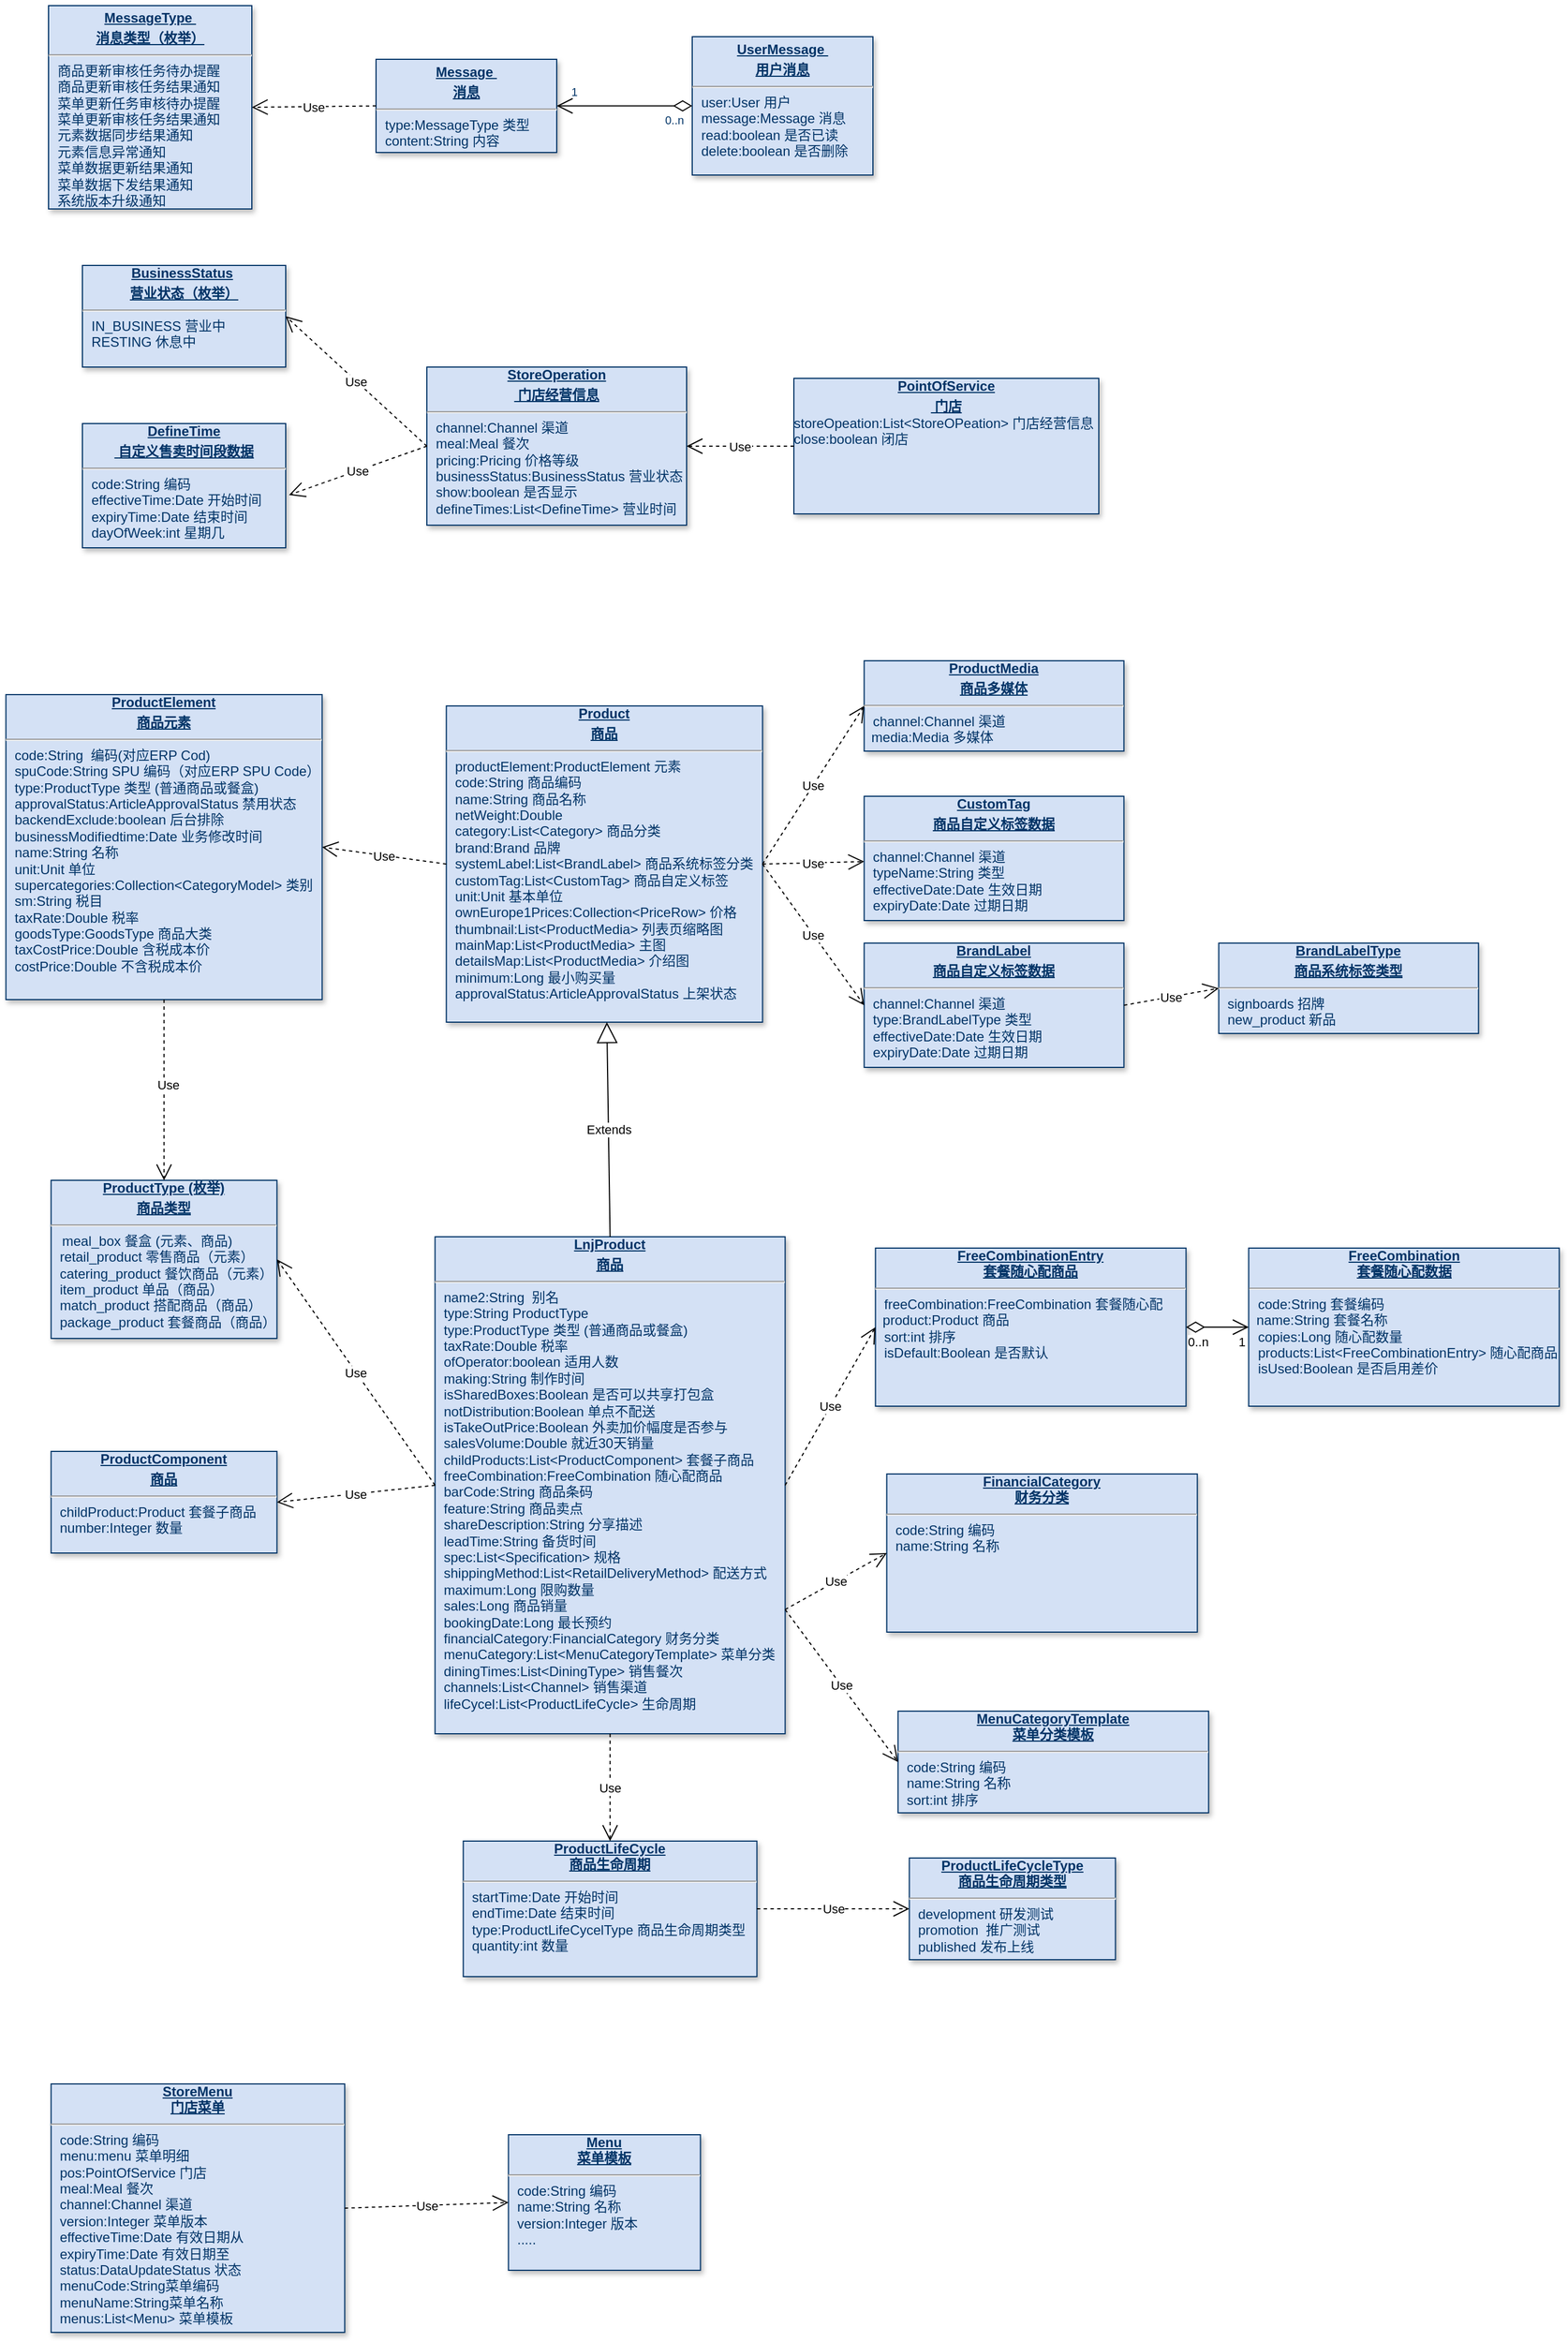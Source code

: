 <mxfile version="15.3.1" type="github">
  <diagram name="Page-1" id="efa7a0a1-bf9b-a30e-e6df-94a7791c09e9">
    <mxGraphModel dx="1038" dy="1748" grid="1" gridSize="10" guides="1" tooltips="1" connect="1" arrows="1" fold="1" page="1" pageScale="1" pageWidth="826" pageHeight="1169" background="none" math="0" shadow="0">
      <root>
        <mxCell id="0" />
        <mxCell id="1" parent="0" />
        <mxCell id="XFB0QgKCHl4Cu4KFdg3D-114" value="&lt;p style=&quot;margin: 0px ; margin-top: 4px ; text-align: center ; text-decoration: underline&quot;&gt;&lt;b&gt;Message&amp;nbsp;&lt;/b&gt;&lt;/p&gt;&lt;p style=&quot;margin: 0px ; margin-top: 4px ; text-align: center ; text-decoration: underline&quot;&gt;&lt;b&gt;消息&lt;/b&gt;&lt;/p&gt;&lt;hr&gt;&lt;p style=&quot;margin: 0px ; margin-left: 8px&quot;&gt;type:MessageType 类型&lt;br&gt;content:String 内容&lt;/p&gt;" style="verticalAlign=top;align=left;overflow=fill;fontSize=12;fontFamily=Helvetica;html=1;strokeColor=#003366;shadow=1;fillColor=#D4E1F5;fontColor=#003366" parent="1" vertex="1">
          <mxGeometry x="350" y="-382.5" width="160" height="82.5" as="geometry" />
        </mxCell>
        <mxCell id="XFB0QgKCHl4Cu4KFdg3D-115" value="&lt;p style=&quot;margin: 0px ; margin-top: 4px ; text-align: center ; text-decoration: underline&quot;&gt;&lt;b&gt;UserMessage&amp;nbsp;&lt;/b&gt;&lt;/p&gt;&lt;p style=&quot;margin: 0px ; margin-top: 4px ; text-align: center ; text-decoration: underline&quot;&gt;&lt;b&gt;用户消息&lt;/b&gt;&lt;/p&gt;&lt;hr&gt;&lt;p style=&quot;margin: 0px ; margin-left: 8px&quot;&gt;user:User 用户&lt;br&gt;message:Message 消息&lt;/p&gt;&lt;p style=&quot;margin: 0px ; margin-left: 8px&quot;&gt;read:boolean 是否已读&lt;/p&gt;&lt;p style=&quot;margin: 0px ; margin-left: 8px&quot;&gt;delete:boolean 是否删除&lt;/p&gt;" style="verticalAlign=top;align=left;overflow=fill;fontSize=12;fontFamily=Helvetica;html=1;strokeColor=#003366;shadow=1;fillColor=#D4E1F5;fontColor=#003366" parent="1" vertex="1">
          <mxGeometry x="630" y="-402.5" width="160" height="122.5" as="geometry" />
        </mxCell>
        <mxCell id="XFB0QgKCHl4Cu4KFdg3D-116" value="&lt;p style=&quot;margin: 0px ; margin-top: 4px ; text-align: center ; text-decoration: underline&quot;&gt;&lt;b&gt;MessageType&amp;nbsp;&lt;/b&gt;&lt;/p&gt;&lt;p style=&quot;margin: 0px ; margin-top: 4px ; text-align: center ; text-decoration: underline&quot;&gt;&lt;b&gt;消息类型（枚举）&lt;/b&gt;&lt;/p&gt;&lt;hr&gt;&lt;p style=&quot;margin: 0px ; margin-left: 8px&quot;&gt;商品更新审核任务待办提醒&lt;/p&gt;&lt;p style=&quot;margin: 0px ; margin-left: 8px&quot;&gt;商品更新审核任务结果通知&lt;/p&gt;&lt;p style=&quot;margin: 0px ; margin-left: 8px&quot;&gt;菜单更新任务审核待办提醒&lt;/p&gt;&lt;p style=&quot;margin: 0px ; margin-left: 8px&quot;&gt;菜单更新审核任务结果通知&lt;/p&gt;&lt;p style=&quot;margin: 0px ; margin-left: 8px&quot;&gt;元素数据同步结果通知&lt;/p&gt;&lt;p style=&quot;margin: 0px ; margin-left: 8px&quot;&gt;元素信息异常通知&lt;/p&gt;&lt;p style=&quot;margin: 0px ; margin-left: 8px&quot;&gt;菜单数据更新结果通知&lt;/p&gt;&lt;p style=&quot;margin: 0px ; margin-left: 8px&quot;&gt;菜单数据下发结果通知&lt;/p&gt;&lt;p style=&quot;margin: 0px ; margin-left: 8px&quot;&gt;系统版本升级通知&lt;br&gt;&lt;/p&gt;" style="verticalAlign=top;align=left;overflow=fill;fontSize=12;fontFamily=Helvetica;html=1;strokeColor=#003366;shadow=1;fillColor=#D4E1F5;fontColor=#003366" parent="1" vertex="1">
          <mxGeometry x="60" y="-430" width="180" height="180" as="geometry" />
        </mxCell>
        <mxCell id="XFB0QgKCHl4Cu4KFdg3D-117" value="" style="endArrow=open;endSize=12;startArrow=diamondThin;startSize=14;startFill=0;edgeStyle=orthogonalEdgeStyle;entryX=1;entryY=0.5;entryDx=0;entryDy=0;exitX=0;exitY=0.5;exitDx=0;exitDy=0;" parent="1" source="XFB0QgKCHl4Cu4KFdg3D-115" target="XFB0QgKCHl4Cu4KFdg3D-114" edge="1">
          <mxGeometry x="1010" y="-186.64" as="geometry">
            <mxPoint x="600" y="-375" as="sourcePoint" />
            <mxPoint x="510" y="-241.64" as="targetPoint" />
          </mxGeometry>
        </mxCell>
        <mxCell id="XFB0QgKCHl4Cu4KFdg3D-118" value="0..n" style="resizable=0;align=left;verticalAlign=top;labelBackgroundColor=#ffffff;fontSize=10;strokeColor=#003366;shadow=1;fillColor=#D4E1F5;fontColor=#003366" parent="XFB0QgKCHl4Cu4KFdg3D-117" connectable="0" vertex="1">
          <mxGeometry x="-1" relative="1" as="geometry">
            <mxPoint x="-26" as="offset" />
          </mxGeometry>
        </mxCell>
        <mxCell id="XFB0QgKCHl4Cu4KFdg3D-119" value="1" style="resizable=0;align=right;verticalAlign=top;labelBackgroundColor=#ffffff;fontSize=10;strokeColor=#003366;shadow=1;fillColor=#D4E1F5;fontColor=#003366" parent="XFB0QgKCHl4Cu4KFdg3D-117" connectable="0" vertex="1">
          <mxGeometry x="1" relative="1" as="geometry">
            <mxPoint x="20" y="-25.0" as="offset" />
          </mxGeometry>
        </mxCell>
        <mxCell id="XFB0QgKCHl4Cu4KFdg3D-120" value="Use" style="endArrow=open;endSize=12;dashed=1;entryX=1;entryY=0.5;entryDx=0;entryDy=0;exitX=0;exitY=0.5;exitDx=0;exitDy=0;" parent="1" source="XFB0QgKCHl4Cu4KFdg3D-114" target="XFB0QgKCHl4Cu4KFdg3D-116" edge="1">
          <mxGeometry x="190" y="-456.64" as="geometry">
            <mxPoint x="351.08" y="-355.0" as="sourcePoint" />
            <mxPoint x="230" y="-355.0" as="targetPoint" />
          </mxGeometry>
        </mxCell>
        <mxCell id="XFB0QgKCHl4Cu4KFdg3D-121" value="&lt;div style=&quot;text-align: center&quot;&gt;&lt;span&gt;&lt;b&gt;&lt;u&gt;StoreOperation&lt;/u&gt;&lt;/b&gt;&lt;/span&gt;&lt;/div&gt;&lt;p style=&quot;margin: 0px ; margin-top: 4px ; text-align: center ; text-decoration: underline&quot;&gt;&lt;b&gt;&amp;nbsp;门店经营信息&lt;/b&gt;&lt;/p&gt;&lt;hr&gt;&lt;p style=&quot;margin: 0px ; margin-left: 8px&quot;&gt;channel:Channel 渠道&lt;/p&gt;&lt;p style=&quot;margin: 0px ; margin-left: 8px&quot;&gt;meal:Meal 餐次&lt;br&gt;&lt;/p&gt;&lt;p style=&quot;margin: 0px ; margin-left: 8px&quot;&gt;pricing:Pricing 价格等级&lt;br&gt;&lt;/p&gt;&lt;p style=&quot;margin: 0px ; margin-left: 8px&quot;&gt;businessStatus:BusinessStatus 营业状态&lt;/p&gt;&lt;p style=&quot;margin: 0px ; margin-left: 8px&quot;&gt;show:boolean 是否显示&lt;br&gt;&lt;/p&gt;&lt;p style=&quot;margin: 0px ; margin-left: 8px&quot;&gt;defineTimes:List&amp;lt;DefineTime&amp;gt; 营业时间&lt;/p&gt;" style="verticalAlign=top;align=left;overflow=fill;fontSize=12;fontFamily=Helvetica;html=1;strokeColor=#003366;shadow=1;fillColor=#D4E1F5;fontColor=#003366" parent="1" vertex="1">
          <mxGeometry x="395" y="-110" width="230" height="140" as="geometry" />
        </mxCell>
        <mxCell id="XFB0QgKCHl4Cu4KFdg3D-122" value="&lt;div style=&quot;text-align: center&quot;&gt;&lt;b&gt;&lt;u&gt;DefineTime&lt;/u&gt;&lt;/b&gt;&lt;br&gt;&lt;/div&gt;&lt;p style=&quot;margin: 0px ; margin-top: 4px ; text-align: center ; text-decoration: underline&quot;&gt;&lt;b&gt;&amp;nbsp;&lt;/b&gt;&lt;b&gt;&lt;u&gt;自定义售卖时间段数据&lt;/u&gt;&lt;/b&gt;&lt;/p&gt;&lt;hr&gt;&lt;p style=&quot;margin: 0px ; margin-left: 8px&quot;&gt;code:String 编码&lt;/p&gt;&lt;p style=&quot;margin: 0px ; margin-left: 8px&quot;&gt;effectiveTime:Date 开始时间&lt;/p&gt;&lt;p style=&quot;margin: 0px ; margin-left: 8px&quot;&gt;expiryTime:Date 结束时间&lt;br&gt;&lt;/p&gt;&lt;p style=&quot;margin: 0px ; margin-left: 8px&quot;&gt;dayOfWeek:int 星期几&lt;br&gt;&lt;/p&gt;" style="verticalAlign=top;align=left;overflow=fill;fontSize=12;fontFamily=Helvetica;html=1;strokeColor=#003366;shadow=1;fillColor=#D4E1F5;fontColor=#003366" parent="1" vertex="1">
          <mxGeometry x="90" y="-60" width="180" height="110" as="geometry" />
        </mxCell>
        <mxCell id="XFB0QgKCHl4Cu4KFdg3D-123" value="Use" style="endArrow=open;endSize=12;dashed=1;entryX=1.016;entryY=0.575;entryDx=0;entryDy=0;exitX=0;exitY=0.5;exitDx=0;exitDy=0;entryPerimeter=0;" parent="1" source="XFB0QgKCHl4Cu4KFdg3D-121" target="XFB0QgKCHl4Cu4KFdg3D-122" edge="1">
          <mxGeometry x="-20" y="-231.01" as="geometry">
            <mxPoint x="140" y="-115.62" as="sourcePoint" />
            <mxPoint x="30" y="-114.37" as="targetPoint" />
          </mxGeometry>
        </mxCell>
        <mxCell id="XFB0QgKCHl4Cu4KFdg3D-124" value="&lt;div style=&quot;text-align: center&quot;&gt;&lt;b&gt;&lt;u&gt;PointOfService&lt;/u&gt;&lt;/b&gt;&lt;br&gt;&lt;/div&gt;&lt;p style=&quot;margin: 0px ; margin-top: 4px ; text-align: center ; text-decoration: underline&quot;&gt;&lt;b&gt;&amp;nbsp;门店&lt;/b&gt;&lt;/p&gt;storeOpeation:List&amp;lt;StoreOPeation&amp;gt; 门店经营信息&lt;br&gt;close:boolean 闭店" style="verticalAlign=top;align=left;overflow=fill;fontSize=12;fontFamily=Helvetica;html=1;strokeColor=#003366;shadow=1;fillColor=#D4E1F5;fontColor=#003366" parent="1" vertex="1">
          <mxGeometry x="720" y="-100" width="270" height="120" as="geometry" />
        </mxCell>
        <mxCell id="XFB0QgKCHl4Cu4KFdg3D-125" value="Use" style="endArrow=open;endSize=12;dashed=1;entryX=1;entryY=0.5;entryDx=0;entryDy=0;exitX=0;exitY=0.5;exitDx=0;exitDy=0;" parent="1" source="XFB0QgKCHl4Cu4KFdg3D-124" target="XFB0QgKCHl4Cu4KFdg3D-121" edge="1">
          <mxGeometry x="270" y="-237.63" as="geometry">
            <mxPoint x="430" y="-157" as="sourcePoint" />
            <mxPoint x="322.88" y="-153.37" as="targetPoint" />
          </mxGeometry>
        </mxCell>
        <mxCell id="q1du60AGBBl5-rxJifUQ-114" value="&lt;div style=&quot;text-align: center&quot;&gt;&lt;span&gt;&lt;b&gt;&lt;u&gt;BusinessStatus&lt;/u&gt;&lt;/b&gt;&lt;/span&gt;&lt;b&gt;&amp;nbsp;&lt;/b&gt;&lt;/div&gt;&lt;p style=&quot;margin: 0px ; margin-top: 4px ; text-align: center ; text-decoration: underline&quot;&gt;&lt;b&gt;营业状态（枚举）&lt;/b&gt;&lt;/p&gt;&lt;hr&gt;&lt;p style=&quot;margin: 0px ; margin-left: 8px&quot;&gt;IN_BUSINESS 营业中&lt;/p&gt;&lt;p style=&quot;margin: 0px ; margin-left: 8px&quot;&gt;RESTING 休息中&lt;br&gt;&lt;/p&gt;" style="verticalAlign=top;align=left;overflow=fill;fontSize=12;fontFamily=Helvetica;html=1;strokeColor=#003366;shadow=1;fillColor=#D4E1F5;fontColor=#003366" parent="1" vertex="1">
          <mxGeometry x="90" y="-200" width="180" height="90" as="geometry" />
        </mxCell>
        <mxCell id="q1du60AGBBl5-rxJifUQ-115" value="Use" style="endArrow=open;endSize=12;dashed=1;entryX=1;entryY=0.5;entryDx=0;entryDy=0;exitX=0;exitY=0.5;exitDx=0;exitDy=0;" parent="1" source="XFB0QgKCHl4Cu4KFdg3D-121" target="q1du60AGBBl5-rxJifUQ-114" edge="1">
          <mxGeometry x="-10" y="-221.01" as="geometry">
            <mxPoint x="175" y="-130" as="sourcePoint" />
            <mxPoint x="12.88" y="-26.75" as="targetPoint" />
          </mxGeometry>
        </mxCell>
        <mxCell id="q1du60AGBBl5-rxJifUQ-116" value="&lt;div style=&quot;text-align: center&quot;&gt;&lt;b&gt;&lt;u&gt;ProductElement&lt;/u&gt;&lt;/b&gt;&lt;/div&gt;&lt;p style=&quot;margin: 0px ; margin-top: 4px ; text-align: center ; text-decoration: underline&quot;&gt;&lt;b&gt;商品元素&lt;/b&gt;&lt;/p&gt;&lt;hr&gt;&lt;p style=&quot;margin: 0px ; margin-left: 8px&quot;&gt;code:String&amp;nbsp; 编码(对应ERP Cod)&lt;/p&gt;&lt;p style=&quot;margin: 0px ; margin-left: 8px&quot;&gt;spuCode:String SPU 编码（对应ERP SPU Code）&lt;br&gt;&lt;/p&gt;&lt;p style=&quot;margin: 0px ; margin-left: 8px&quot;&gt;type:ProductType 类型 (普通商品或餐盒)&lt;br&gt;&lt;/p&gt;&lt;p style=&quot;margin: 0px ; margin-left: 8px&quot;&gt;approvalStatus:ArticleApprovalStatus&amp;nbsp;禁用状态&lt;/p&gt;&lt;p style=&quot;margin: 0px ; margin-left: 8px&quot;&gt;backendExclude:boolean&amp;nbsp;后台排除&lt;br&gt;&lt;/p&gt;&lt;p style=&quot;margin: 0px ; margin-left: 8px&quot;&gt;businessModifiedtime:Date 业务修改时间&lt;/p&gt;&lt;p style=&quot;margin: 0px ; margin-left: 8px&quot;&gt;name:String 名称&lt;/p&gt;&lt;p style=&quot;margin: 0px ; margin-left: 8px&quot;&gt;unit:Unit 单位&lt;/p&gt;&lt;p style=&quot;margin: 0px ; margin-left: 8px&quot;&gt;supercategories:Collection&amp;lt;CategoryModel&amp;gt; 类别&lt;br&gt;&lt;/p&gt;&lt;p style=&quot;margin: 0px ; margin-left: 8px&quot;&gt;sm:String 税目&lt;br&gt;&lt;/p&gt;&lt;p style=&quot;margin: 0px ; margin-left: 8px&quot;&gt;taxRate:Double 税率&lt;br&gt;&lt;/p&gt;&lt;p style=&quot;margin: 0px ; margin-left: 8px&quot;&gt;goodsType:GoodsType 商品大类&lt;/p&gt;&lt;p style=&quot;margin: 0px ; margin-left: 8px&quot;&gt;taxCostPrice:Double 含税成本价&lt;br&gt;&lt;/p&gt;&lt;p style=&quot;margin: 0px ; margin-left: 8px&quot;&gt;costPrice:Double 不含税成本价&lt;/p&gt;" style="verticalAlign=top;align=left;overflow=fill;fontSize=12;fontFamily=Helvetica;html=1;strokeColor=#003366;shadow=1;fillColor=#D4E1F5;fontColor=#003366" parent="1" vertex="1">
          <mxGeometry x="22.25" y="180" width="280" height="270" as="geometry" />
        </mxCell>
        <mxCell id="cw-ld5iGGp2bReuEYfTN-114" value="&lt;div style=&quot;text-align: center&quot;&gt;&lt;b&gt;&lt;u&gt;LnjProduct&lt;/u&gt;&lt;/b&gt;&lt;/div&gt;&lt;p style=&quot;margin: 0px ; margin-top: 4px ; text-align: center ; text-decoration: underline&quot;&gt;&lt;b&gt;商品&lt;/b&gt;&lt;/p&gt;&lt;hr&gt;&lt;p style=&quot;margin: 0px ; margin-left: 8px&quot;&gt;name2:String&amp;nbsp; 别名&lt;/p&gt;&lt;p style=&quot;margin: 0px ; margin-left: 8px&quot;&gt;type:String ProductType&lt;br&gt;&lt;/p&gt;&lt;p style=&quot;margin: 0px ; margin-left: 8px&quot;&gt;type:ProductType 类型 (普通商品或餐盒)&lt;br&gt;&lt;/p&gt;&lt;p style=&quot;margin: 0px ; margin-left: 8px&quot;&gt;taxRate:Double 税率&lt;/p&gt;&lt;p style=&quot;margin: 0px ; margin-left: 8px&quot;&gt;ofOperator:boolean 适用人数&lt;br&gt;&lt;/p&gt;&lt;p style=&quot;margin: 0px ; margin-left: 8px&quot;&gt;making:String 制作时间&lt;/p&gt;&lt;p style=&quot;margin: 0px ; margin-left: 8px&quot;&gt;isSharedBoxes:Boolean 是否可以共享打包盒&lt;/p&gt;&lt;p style=&quot;margin: 0px ; margin-left: 8px&quot;&gt;notDistribution:Boolean 单点不配送&lt;/p&gt;&lt;p style=&quot;margin: 0px ; margin-left: 8px&quot;&gt;isTakeOutPrice:Boolean 外卖加价幅度是否参与&lt;br&gt;&lt;/p&gt;&lt;p style=&quot;margin: 0px ; margin-left: 8px&quot;&gt;salesVolume:Double&amp;nbsp;就近30天销量&lt;br&gt;&lt;/p&gt;&lt;p style=&quot;margin: 0px ; margin-left: 8px&quot;&gt;childProducts:List&amp;lt;ProductComponent&amp;gt; 套餐子商品&lt;br&gt;&lt;/p&gt;&lt;p style=&quot;margin: 0px ; margin-left: 8px&quot;&gt;freeCombination:FreeCombination 随心配商品&lt;/p&gt;&lt;p style=&quot;margin: 0px ; margin-left: 8px&quot;&gt;barCode:String&amp;nbsp;商品条码&lt;br&gt;&lt;/p&gt;&lt;p style=&quot;margin: 0px ; margin-left: 8px&quot;&gt;feature:String&amp;nbsp;商品卖点&lt;/p&gt;&lt;p style=&quot;margin: 0px ; margin-left: 8px&quot;&gt;shareDescription:String&amp;nbsp;分享描述&lt;br&gt;&lt;/p&gt;&lt;p style=&quot;margin: 0px ; margin-left: 8px&quot;&gt;leadTime:String&amp;nbsp;备货时间&lt;br&gt;&lt;/p&gt;&lt;p style=&quot;margin: 0px ; margin-left: 8px&quot;&gt;spec:List&amp;lt;Specification&amp;gt;&amp;nbsp;规格&lt;/p&gt;&lt;p style=&quot;margin: 0px ; margin-left: 8px&quot;&gt;shippingMethod:List&amp;lt;RetailDeliveryMethod&amp;gt;&amp;nbsp;配送方式&lt;/p&gt;&lt;p style=&quot;margin: 0px ; margin-left: 8px&quot;&gt;maximum:Long&amp;nbsp;限购数量&amp;nbsp;&lt;br&gt;&lt;/p&gt;&lt;p style=&quot;margin: 0px ; margin-left: 8px&quot;&gt;sales:Long&amp;nbsp;商品销量&lt;br&gt;&lt;/p&gt;&lt;p style=&quot;margin: 0px ; margin-left: 8px&quot;&gt;bookingDate:Long&amp;nbsp;最长预约&lt;br&gt;&lt;/p&gt;&lt;p style=&quot;margin: 0px ; margin-left: 8px&quot;&gt;financialCategory:FinancialCategory 财务分类&lt;br&gt;&lt;/p&gt;&lt;p style=&quot;margin: 0px ; margin-left: 8px&quot;&gt;menuCategory:List&amp;lt;MenuCategoryTemplate&amp;gt; 菜单分类&lt;/p&gt;&lt;p style=&quot;margin: 0px ; margin-left: 8px&quot;&gt;diningTimes:List&amp;lt;DiningType&amp;gt; 销售餐次&lt;br&gt;&lt;/p&gt;&lt;p style=&quot;margin: 0px ; margin-left: 8px&quot;&gt;channels:List&amp;lt;Channel&amp;gt; 销售渠道&lt;br&gt;&lt;/p&gt;&lt;p style=&quot;margin: 0px ; margin-left: 8px&quot;&gt;lifeCycel:List&amp;lt;ProductLifeCycle&amp;gt; 生命周期&lt;/p&gt;" style="verticalAlign=top;align=left;overflow=fill;fontSize=12;fontFamily=Helvetica;html=1;strokeColor=#003366;shadow=1;fillColor=#D4E1F5;fontColor=#003366" parent="1" vertex="1">
          <mxGeometry x="402.25" y="660" width="310" height="440" as="geometry" />
        </mxCell>
        <mxCell id="cw-ld5iGGp2bReuEYfTN-115" value="&lt;div style=&quot;text-align: center&quot;&gt;&lt;b&gt;&lt;u&gt;Product&lt;/u&gt;&lt;/b&gt;&lt;/div&gt;&lt;p style=&quot;margin: 0px ; margin-top: 4px ; text-align: center ; text-decoration: underline&quot;&gt;&lt;b&gt;商品&lt;/b&gt;&lt;/p&gt;&lt;hr&gt;&lt;p style=&quot;margin: 0px ; margin-left: 8px&quot;&gt;productElement:ProductElement 元素&lt;/p&gt;&lt;p style=&quot;margin: 0px ; margin-left: 8px&quot;&gt;code:String&amp;nbsp;商品编码&lt;br&gt;&lt;/p&gt;&lt;p style=&quot;margin: 0px ; margin-left: 8px&quot;&gt;name:String 商品名称&lt;br&gt;&lt;/p&gt;&lt;p style=&quot;margin: 0px ; margin-left: 8px&quot;&gt;netWeight:Double&lt;br&gt;&lt;/p&gt;&lt;p style=&quot;margin: 0px ; margin-left: 8px&quot;&gt;category:List&amp;lt;Category&amp;gt;&amp;nbsp;商品分类&lt;br&gt;&lt;/p&gt;&lt;p style=&quot;margin: 0px ; margin-left: 8px&quot;&gt;brand:Brand&amp;nbsp;品牌&lt;br&gt;&lt;/p&gt;&lt;p style=&quot;margin: 0px ; margin-left: 8px&quot;&gt;systemLabel:List&amp;lt;BrandLabel&amp;gt;&amp;nbsp;商品系统标签分类&lt;br&gt;&lt;/p&gt;&lt;p style=&quot;margin: 0px ; margin-left: 8px&quot;&gt;customTag:List&amp;lt;CustomTag&amp;gt; 商品自定义标签&lt;br&gt;&lt;/p&gt;&lt;p style=&quot;margin: 0px ; margin-left: 8px&quot;&gt;unit:Unit&amp;nbsp;基本单位&lt;br&gt;&lt;/p&gt;&lt;p style=&quot;margin: 0px ; margin-left: 8px&quot;&gt;ownEurope1Prices:Collection&amp;lt;PriceRow&amp;gt; 价格&lt;br&gt;&lt;/p&gt;&lt;p style=&quot;margin: 0px ; margin-left: 8px&quot;&gt;thumbnail:List&amp;lt;ProductMedia&amp;gt;&amp;nbsp;列表页缩略图&lt;br&gt;&lt;/p&gt;&lt;p style=&quot;margin: 0px ; margin-left: 8px&quot;&gt;mainMap:List&amp;lt;ProductMedia&amp;gt;&amp;nbsp;主图&lt;br&gt;&lt;/p&gt;&lt;p style=&quot;margin: 0px ; margin-left: 8px&quot;&gt;detailsMap:List&amp;lt;ProductMedia&amp;gt;&amp;nbsp;介绍图&lt;br&gt;&lt;/p&gt;&lt;p style=&quot;margin: 0px ; margin-left: 8px&quot;&gt;minimum:Long&amp;nbsp;最小购买量&lt;br&gt;&lt;/p&gt;&lt;p style=&quot;margin: 0px ; margin-left: 8px&quot;&gt;approvalStatus:ArticleApprovalStatus&amp;nbsp;上架状态&lt;br&gt;&lt;/p&gt;" style="verticalAlign=top;align=left;overflow=fill;fontSize=12;fontFamily=Helvetica;html=1;strokeColor=#003366;shadow=1;fillColor=#D4E1F5;fontColor=#003366" parent="1" vertex="1">
          <mxGeometry x="412.25" y="190" width="280" height="280" as="geometry" />
        </mxCell>
        <mxCell id="cw-ld5iGGp2bReuEYfTN-119" value="Use" style="endArrow=open;endSize=12;dashed=1;entryX=1;entryY=0.5;entryDx=0;entryDy=0;exitX=0;exitY=0.5;exitDx=0;exitDy=0;" parent="1" source="cw-ld5iGGp2bReuEYfTN-115" target="q1du60AGBBl5-rxJifUQ-116" edge="1">
          <mxGeometry x="-37.75" y="-151.01" as="geometry">
            <mxPoint x="377.25" y="40" as="sourcePoint" />
            <mxPoint x="215.13" y="113.25" as="targetPoint" />
          </mxGeometry>
        </mxCell>
        <mxCell id="cw-ld5iGGp2bReuEYfTN-120" value="&lt;div style=&quot;text-align: center&quot;&gt;&lt;b&gt;&lt;u&gt;ProductComponent&lt;/u&gt;&lt;/b&gt;&lt;/div&gt;&lt;p style=&quot;margin: 0px ; margin-top: 4px ; text-align: center ; text-decoration: underline&quot;&gt;&lt;b&gt;商品&lt;/b&gt;&lt;/p&gt;&lt;hr&gt;&lt;p style=&quot;margin: 0px ; margin-left: 8px&quot;&gt;childProduct:Product 套餐子商品&lt;/p&gt;&lt;p style=&quot;margin: 0px ; margin-left: 8px&quot;&gt;number:Integer 数量&lt;br&gt;&lt;/p&gt;&lt;p style=&quot;margin: 0px ; margin-left: 8px&quot;&gt;&lt;br&gt;&lt;/p&gt;" style="verticalAlign=top;align=left;overflow=fill;fontSize=12;fontFamily=Helvetica;html=1;strokeColor=#003366;shadow=1;fillColor=#D4E1F5;fontColor=#003366" parent="1" vertex="1">
          <mxGeometry x="62.25" y="850" width="200" height="90" as="geometry" />
        </mxCell>
        <mxCell id="cw-ld5iGGp2bReuEYfTN-121" value="Use" style="endArrow=open;endSize=12;dashed=1;entryX=1;entryY=0.5;entryDx=0;entryDy=0;exitX=0;exitY=0.5;exitDx=0;exitDy=0;" parent="1" source="cw-ld5iGGp2bReuEYfTN-114" target="cw-ld5iGGp2bReuEYfTN-120" edge="1">
          <mxGeometry x="-27.75" y="-141.01" as="geometry">
            <mxPoint x="422.25" y="250" as="sourcePoint" />
            <mxPoint x="312.25" y="325" as="targetPoint" />
          </mxGeometry>
        </mxCell>
        <mxCell id="cw-ld5iGGp2bReuEYfTN-122" value="&lt;div style=&quot;text-align: center&quot;&gt;&lt;b&gt;&lt;u&gt;ProductType (枚举)&lt;/u&gt;&lt;/b&gt;&lt;/div&gt;&lt;p style=&quot;margin: 0px ; margin-top: 4px ; text-align: center ; text-decoration: underline&quot;&gt;&lt;b&gt;商品类型&lt;/b&gt;&lt;/p&gt;&lt;hr&gt;&amp;nbsp; &amp;nbsp;meal_box 餐盒 (元素、商品)&lt;p style=&quot;margin: 0px ; margin-left: 8px&quot;&gt;&lt;span&gt;retail_product 零售商品（元素）&lt;/span&gt;&lt;/p&gt;&lt;p style=&quot;margin: 0px ; margin-left: 8px&quot;&gt;catering_product 餐饮商品（元素）&lt;br&gt;&lt;/p&gt;&lt;p style=&quot;margin: 0px ; margin-left: 8px&quot;&gt;item_product 单品（商品）&lt;br&gt;&lt;/p&gt;&lt;p style=&quot;margin: 0px ; margin-left: 8px&quot;&gt;match_product 搭配商品（商品）&lt;/p&gt;&lt;p style=&quot;margin: 0px 0px 0px 8px&quot;&gt;package_product&amp;nbsp;套餐商品（商品）&lt;br&gt;&lt;/p&gt;&lt;div&gt;&lt;br&gt;&lt;/div&gt;&lt;p style=&quot;margin: 0px ; margin-left: 8px&quot;&gt;&lt;br&gt;&lt;/p&gt;&lt;p style=&quot;margin: 0px ; margin-left: 8px&quot;&gt;&lt;br&gt;&lt;/p&gt;" style="verticalAlign=top;align=left;overflow=fill;fontSize=12;fontFamily=Helvetica;html=1;strokeColor=#003366;shadow=1;fillColor=#D4E1F5;fontColor=#003366" parent="1" vertex="1">
          <mxGeometry x="62.25" y="610" width="200" height="140" as="geometry" />
        </mxCell>
        <mxCell id="cw-ld5iGGp2bReuEYfTN-125" value="Use" style="endArrow=open;endSize=12;dashed=1;entryX=1;entryY=0.5;entryDx=0;entryDy=0;exitX=0;exitY=0.5;exitDx=0;exitDy=0;" parent="1" source="cw-ld5iGGp2bReuEYfTN-114" target="cw-ld5iGGp2bReuEYfTN-122" edge="1">
          <mxGeometry x="-17.75" y="-131.01" as="geometry">
            <mxPoint x="412.25" y="575" as="sourcePoint" />
            <mxPoint x="262.25" y="695" as="targetPoint" />
          </mxGeometry>
        </mxCell>
        <mxCell id="cw-ld5iGGp2bReuEYfTN-126" value="Use" style="endArrow=open;endSize=12;dashed=1;exitX=0.5;exitY=1;exitDx=0;exitDy=0;" parent="1" source="q1du60AGBBl5-rxJifUQ-116" target="cw-ld5iGGp2bReuEYfTN-122" edge="1">
          <mxGeometry x="-27.75" y="70" as="geometry">
            <mxPoint x="412.25" y="620" as="sourcePoint" />
            <mxPoint x="272.25" y="555" as="targetPoint" />
            <Array as="points" />
            <mxPoint x="4" y="-5" as="offset" />
          </mxGeometry>
        </mxCell>
        <mxCell id="vFWigh2C81vv3OyKCJ6o-1" value="&lt;div style=&quot;text-align: center&quot;&gt;&lt;b&gt;&lt;u&gt;ProductMedia&lt;/u&gt;&lt;/b&gt;&lt;br&gt;&lt;/div&gt;&lt;p style=&quot;margin: 0px ; margin-top: 4px ; text-align: center ; text-decoration: underline&quot;&gt;&lt;b&gt;&lt;u&gt;商品多媒体&lt;/u&gt;&lt;/b&gt;&lt;/p&gt;&lt;hr&gt;&lt;p style=&quot;margin: 0px ; margin-left: 8px&quot;&gt;channel:Channel 渠道&lt;/p&gt;&amp;nbsp; media:Media 多媒体&lt;p style=&quot;margin: 0px ; margin-left: 8px&quot;&gt;&lt;br&gt;&lt;/p&gt;" style="verticalAlign=top;align=left;overflow=fill;fontSize=12;fontFamily=Helvetica;html=1;strokeColor=#003366;shadow=1;fillColor=#D4E1F5;fontColor=#003366" vertex="1" parent="1">
          <mxGeometry x="782.25" y="150" width="230" height="80" as="geometry" />
        </mxCell>
        <mxCell id="vFWigh2C81vv3OyKCJ6o-2" value="&lt;div style=&quot;text-align: center&quot;&gt;&lt;b&gt;&lt;u&gt;CustomTag&lt;/u&gt;&lt;/b&gt;&lt;br&gt;&lt;/div&gt;&lt;p style=&quot;margin: 4px 0px 0px ; text-align: center&quot;&gt;&lt;b&gt;&lt;u&gt;商品自定义标签数据&lt;/u&gt;&lt;/b&gt;&lt;br&gt;&lt;/p&gt;&lt;hr&gt;&lt;p style=&quot;margin: 0px ; margin-left: 8px&quot;&gt;channel:Channel 渠道&lt;/p&gt;&lt;p style=&quot;margin: 0px ; margin-left: 8px&quot;&gt;typeName:String 类型&lt;br&gt;&lt;/p&gt;&lt;p style=&quot;margin: 0px ; margin-left: 8px&quot;&gt;effectiveDate:Date 生效日期&lt;br&gt;&lt;/p&gt;&lt;p style=&quot;margin: 0px ; margin-left: 8px&quot;&gt;expiryDate:Date 过期日期&lt;/p&gt;&lt;p style=&quot;margin: 0px ; margin-left: 8px&quot;&gt;&lt;br&gt;&lt;/p&gt;" style="verticalAlign=top;align=left;overflow=fill;fontSize=12;fontFamily=Helvetica;html=1;strokeColor=#003366;shadow=1;fillColor=#D4E1F5;fontColor=#003366" vertex="1" parent="1">
          <mxGeometry x="782.25" y="270" width="230" height="110" as="geometry" />
        </mxCell>
        <mxCell id="vFWigh2C81vv3OyKCJ6o-3" value="&lt;div style=&quot;text-align: center&quot;&gt;&lt;b&gt;&lt;u&gt;BrandLabel&lt;/u&gt;&lt;/b&gt;&lt;br&gt;&lt;/div&gt;&lt;p style=&quot;margin: 4px 0px 0px ; text-align: center&quot;&gt;&lt;b&gt;&lt;u&gt;商品自定义标签数据&lt;/u&gt;&lt;/b&gt;&lt;br&gt;&lt;/p&gt;&lt;hr&gt;&lt;p style=&quot;margin: 0px ; margin-left: 8px&quot;&gt;channel:Channel 渠道&lt;/p&gt;&lt;p style=&quot;margin: 0px ; margin-left: 8px&quot;&gt;type:BrandLabelType 类型&lt;br&gt;&lt;/p&gt;&lt;p style=&quot;margin: 0px ; margin-left: 8px&quot;&gt;effectiveDate:Date 生效日期&lt;br&gt;&lt;/p&gt;&lt;p style=&quot;margin: 0px ; margin-left: 8px&quot;&gt;expiryDate:Date 过期日期&lt;/p&gt;&lt;p style=&quot;margin: 0px ; margin-left: 8px&quot;&gt;&lt;br&gt;&lt;/p&gt;" style="verticalAlign=top;align=left;overflow=fill;fontSize=12;fontFamily=Helvetica;html=1;strokeColor=#003366;shadow=1;fillColor=#D4E1F5;fontColor=#003366" vertex="1" parent="1">
          <mxGeometry x="782.25" y="400" width="230" height="110" as="geometry" />
        </mxCell>
        <mxCell id="vFWigh2C81vv3OyKCJ6o-4" value="&lt;div style=&quot;text-align: center&quot;&gt;&lt;b&gt;&lt;u&gt;BrandLabelType&lt;/u&gt;&lt;/b&gt;&lt;br&gt;&lt;/div&gt;&lt;p style=&quot;margin: 4px 0px 0px ; text-align: center&quot;&gt;&lt;b&gt;&lt;u&gt;商品系统标签类型&lt;/u&gt;&lt;/b&gt;&lt;br&gt;&lt;/p&gt;&lt;hr&gt;&lt;p style=&quot;margin: 0px ; margin-left: 8px&quot;&gt;signboards 招牌&lt;/p&gt;&lt;p style=&quot;margin: 0px ; margin-left: 8px&quot;&gt;new_product 新品&lt;br&gt;&lt;/p&gt;&lt;p style=&quot;margin: 0px ; margin-left: 8px&quot;&gt;&lt;br&gt;&lt;/p&gt;&lt;p style=&quot;margin: 0px ; margin-left: 8px&quot;&gt;&lt;br&gt;&lt;/p&gt;" style="verticalAlign=top;align=left;overflow=fill;fontSize=12;fontFamily=Helvetica;html=1;strokeColor=#003366;shadow=1;fillColor=#D4E1F5;fontColor=#003366" vertex="1" parent="1">
          <mxGeometry x="1096.25" y="400" width="230" height="80" as="geometry" />
        </mxCell>
        <mxCell id="vFWigh2C81vv3OyKCJ6o-5" value="Use" style="endArrow=open;endSize=12;dashed=1;entryX=0;entryY=0.5;entryDx=0;entryDy=0;exitX=1;exitY=0.5;exitDx=0;exitDy=0;" edge="1" parent="1" source="vFWigh2C81vv3OyKCJ6o-3" target="vFWigh2C81vv3OyKCJ6o-4">
          <mxGeometry x="727.25" y="62.37" as="geometry">
            <mxPoint x="1177.25" y="260" as="sourcePoint" />
            <mxPoint x="1082.25" y="260" as="targetPoint" />
          </mxGeometry>
        </mxCell>
        <mxCell id="vFWigh2C81vv3OyKCJ6o-6" value="Use" style="endArrow=open;endSize=12;dashed=1;entryX=0;entryY=0.5;entryDx=0;entryDy=0;exitX=1;exitY=0.5;exitDx=0;exitDy=0;" edge="1" parent="1" source="cw-ld5iGGp2bReuEYfTN-115" target="vFWigh2C81vv3OyKCJ6o-3">
          <mxGeometry x="737.25" y="72.37" as="geometry">
            <mxPoint x="1012.25" y="465" as="sourcePoint" />
            <mxPoint x="1106.25" y="450" as="targetPoint" />
          </mxGeometry>
        </mxCell>
        <mxCell id="vFWigh2C81vv3OyKCJ6o-7" value="Use" style="endArrow=open;endSize=12;dashed=1;exitX=1;exitY=0.5;exitDx=0;exitDy=0;" edge="1" parent="1" source="cw-ld5iGGp2bReuEYfTN-115" target="vFWigh2C81vv3OyKCJ6o-2">
          <mxGeometry x="747.25" y="82.37" as="geometry">
            <mxPoint x="702.25" y="340" as="sourcePoint" />
            <mxPoint x="782.25" y="465" as="targetPoint" />
          </mxGeometry>
        </mxCell>
        <mxCell id="vFWigh2C81vv3OyKCJ6o-8" value="Use" style="endArrow=open;endSize=12;dashed=1;exitX=1;exitY=0.5;exitDx=0;exitDy=0;entryX=0;entryY=0.5;entryDx=0;entryDy=0;" edge="1" parent="1" source="cw-ld5iGGp2bReuEYfTN-115" target="vFWigh2C81vv3OyKCJ6o-1">
          <mxGeometry x="757.25" y="92.37" as="geometry">
            <mxPoint x="702.25" y="340" as="sourcePoint" />
            <mxPoint x="782.25" y="337.949" as="targetPoint" />
          </mxGeometry>
        </mxCell>
        <mxCell id="vFWigh2C81vv3OyKCJ6o-9" value="&lt;div style=&quot;text-align: center&quot;&gt;&lt;b&gt;&lt;u&gt;FreeCombination&lt;/u&gt;&lt;/b&gt;&lt;br&gt;&lt;/div&gt;&lt;div style=&quot;text-align: center&quot;&gt;&lt;u&gt;&lt;b&gt;套餐随心配数据&lt;/b&gt;&lt;/u&gt;&lt;/div&gt;&lt;hr&gt;&lt;p style=&quot;margin: 0px ; margin-left: 8px&quot;&gt;code:String&amp;nbsp;套餐编码&lt;/p&gt;&amp;nbsp; name:String 套餐名称&lt;p style=&quot;margin: 0px ; margin-left: 8px&quot;&gt;copies:Long&amp;nbsp;随心配数量&lt;br&gt;&lt;/p&gt;&lt;p style=&quot;margin: 0px ; margin-left: 8px&quot;&gt;products:List&amp;lt;FreeCombinationEntry&amp;gt;&amp;nbsp;随心配商品&lt;br&gt;&lt;/p&gt;&lt;p style=&quot;margin: 0px ; margin-left: 8px&quot;&gt;isUsed:Boolean&amp;nbsp;是否启用差价&lt;br&gt;&lt;/p&gt;" style="verticalAlign=top;align=left;overflow=fill;fontSize=12;fontFamily=Helvetica;html=1;strokeColor=#003366;shadow=1;fillColor=#D4E1F5;fontColor=#003366" vertex="1" parent="1">
          <mxGeometry x="1122.75" y="670" width="275" height="140" as="geometry" />
        </mxCell>
        <mxCell id="vFWigh2C81vv3OyKCJ6o-10" value="&lt;div style=&quot;text-align: center&quot;&gt;&lt;b&gt;&lt;u&gt;FreeCombinationEntry&lt;/u&gt;&lt;/b&gt;&lt;br&gt;&lt;/div&gt;&lt;div style=&quot;text-align: center&quot;&gt;&lt;b&gt;&lt;u&gt;套餐随心配商品&lt;/u&gt;&lt;/b&gt;&lt;br&gt;&lt;/div&gt;&lt;hr&gt;&lt;p style=&quot;margin: 0px ; margin-left: 8px&quot;&gt;freeCombination:FreeCombination 套餐随心配&lt;/p&gt;&amp;nbsp; product:Product&amp;nbsp;商品&lt;p style=&quot;margin: 0px ; margin-left: 8px&quot;&gt;sort:int 排序&lt;br&gt;&lt;/p&gt;&lt;p style=&quot;margin: 0px ; margin-left: 8px&quot;&gt;isDefault:Boolean 是否默认&lt;/p&gt;" style="verticalAlign=top;align=left;overflow=fill;fontSize=12;fontFamily=Helvetica;html=1;strokeColor=#003366;shadow=1;fillColor=#D4E1F5;fontColor=#003366" vertex="1" parent="1">
          <mxGeometry x="792.25" y="670" width="275" height="140" as="geometry" />
        </mxCell>
        <mxCell id="vFWigh2C81vv3OyKCJ6o-16" value="" style="endArrow=open;html=1;endSize=12;startArrow=diamondThin;startSize=14;startFill=0;edgeStyle=orthogonalEdgeStyle;entryX=0;entryY=0.5;entryDx=0;entryDy=0;exitX=1;exitY=0.5;exitDx=0;exitDy=0;" edge="1" parent="1" source="vFWigh2C81vv3OyKCJ6o-10" target="vFWigh2C81vv3OyKCJ6o-9">
          <mxGeometry relative="1" as="geometry">
            <mxPoint x="682.25" y="690" as="sourcePoint" />
            <mxPoint x="842.25" y="690" as="targetPoint" />
          </mxGeometry>
        </mxCell>
        <mxCell id="vFWigh2C81vv3OyKCJ6o-17" value="0..n" style="edgeLabel;resizable=0;html=1;align=left;verticalAlign=top;" connectable="0" vertex="1" parent="vFWigh2C81vv3OyKCJ6o-16">
          <mxGeometry x="-1" relative="1" as="geometry" />
        </mxCell>
        <mxCell id="vFWigh2C81vv3OyKCJ6o-18" value="1" style="edgeLabel;resizable=0;html=1;align=right;verticalAlign=top;" connectable="0" vertex="1" parent="vFWigh2C81vv3OyKCJ6o-16">
          <mxGeometry x="1" relative="1" as="geometry">
            <mxPoint x="-2" as="offset" />
          </mxGeometry>
        </mxCell>
        <mxCell id="vFWigh2C81vv3OyKCJ6o-19" value="Use" style="endArrow=open;endSize=12;dashed=1;html=1;exitX=1;exitY=0.5;exitDx=0;exitDy=0;entryX=0;entryY=0.5;entryDx=0;entryDy=0;" edge="1" parent="1" source="cw-ld5iGGp2bReuEYfTN-114" target="vFWigh2C81vv3OyKCJ6o-10">
          <mxGeometry width="160" relative="1" as="geometry">
            <mxPoint x="682.25" y="690" as="sourcePoint" />
            <mxPoint x="842.25" y="690" as="targetPoint" />
          </mxGeometry>
        </mxCell>
        <mxCell id="vFWigh2C81vv3OyKCJ6o-20" value="Extends" style="endArrow=block;endSize=16;endFill=0;html=1;exitX=0.5;exitY=0;exitDx=0;exitDy=0;" edge="1" parent="1" source="cw-ld5iGGp2bReuEYfTN-114" target="cw-ld5iGGp2bReuEYfTN-115">
          <mxGeometry width="160" relative="1" as="geometry">
            <mxPoint x="662.25" y="560" as="sourcePoint" />
            <mxPoint x="822.25" y="560" as="targetPoint" />
          </mxGeometry>
        </mxCell>
        <mxCell id="vFWigh2C81vv3OyKCJ6o-21" value="&lt;div style=&quot;text-align: center&quot;&gt;&lt;b&gt;&lt;u&gt;FinancialCategory&lt;/u&gt;&lt;/b&gt;&lt;br&gt;&lt;/div&gt;&lt;div style=&quot;text-align: center&quot;&gt;&lt;b&gt;&lt;u&gt;财务分类&lt;/u&gt;&lt;/b&gt;&lt;/div&gt;&lt;hr&gt;&lt;p style=&quot;margin: 0px ; margin-left: 8px&quot;&gt;code:String 编码&lt;/p&gt;&lt;p style=&quot;margin: 0px ; margin-left: 8px&quot;&gt;name:String 名称&lt;/p&gt;" style="verticalAlign=top;align=left;overflow=fill;fontSize=12;fontFamily=Helvetica;html=1;strokeColor=#003366;shadow=1;fillColor=#D4E1F5;fontColor=#003366" vertex="1" parent="1">
          <mxGeometry x="802.25" y="870" width="275" height="140" as="geometry" />
        </mxCell>
        <mxCell id="vFWigh2C81vv3OyKCJ6o-22" value="&lt;div style=&quot;text-align: center&quot;&gt;&lt;b&gt;&lt;u&gt;MenuCategoryTemplate&lt;/u&gt;&lt;/b&gt;&lt;br&gt;&lt;/div&gt;&lt;div style=&quot;text-align: center&quot;&gt;&lt;b&gt;&lt;u&gt;菜单分类模板&lt;/u&gt;&lt;/b&gt;&lt;/div&gt;&lt;hr&gt;&lt;p style=&quot;margin: 0px ; margin-left: 8px&quot;&gt;code:String 编码&lt;br&gt;&lt;/p&gt;&lt;p style=&quot;margin: 0px ; margin-left: 8px&quot;&gt;name:String 名称&lt;/p&gt;&lt;p style=&quot;margin: 0px ; margin-left: 8px&quot;&gt;sort:int 排序&lt;/p&gt;&lt;p style=&quot;margin: 0px ; margin-left: 8px&quot;&gt;&lt;br&gt;&lt;/p&gt;&lt;p style=&quot;margin: 0px ; margin-left: 8px&quot;&gt;&lt;br&gt;&lt;/p&gt;" style="verticalAlign=top;align=left;overflow=fill;fontSize=12;fontFamily=Helvetica;html=1;strokeColor=#003366;shadow=1;fillColor=#D4E1F5;fontColor=#003366" vertex="1" parent="1">
          <mxGeometry x="812.25" y="1080" width="275" height="90" as="geometry" />
        </mxCell>
        <mxCell id="vFWigh2C81vv3OyKCJ6o-23" value="Use" style="endArrow=open;endSize=12;dashed=1;html=1;exitX=1;exitY=0.75;exitDx=0;exitDy=0;entryX=0;entryY=0.5;entryDx=0;entryDy=0;" edge="1" parent="1" source="cw-ld5iGGp2bReuEYfTN-114" target="vFWigh2C81vv3OyKCJ6o-21">
          <mxGeometry width="160" relative="1" as="geometry">
            <mxPoint x="682.25" y="1190" as="sourcePoint" />
            <mxPoint x="842.25" y="1190" as="targetPoint" />
          </mxGeometry>
        </mxCell>
        <mxCell id="vFWigh2C81vv3OyKCJ6o-24" value="Use" style="endArrow=open;endSize=12;dashed=1;html=1;exitX=1;exitY=0.75;exitDx=0;exitDy=0;entryX=0;entryY=0.5;entryDx=0;entryDy=0;" edge="1" parent="1" source="cw-ld5iGGp2bReuEYfTN-114" target="vFWigh2C81vv3OyKCJ6o-22">
          <mxGeometry width="160" relative="1" as="geometry">
            <mxPoint x="712.25" y="1030" as="sourcePoint" />
            <mxPoint x="822.25" y="1140" as="targetPoint" />
          </mxGeometry>
        </mxCell>
        <mxCell id="vFWigh2C81vv3OyKCJ6o-27" value="&lt;div style=&quot;text-align: center&quot;&gt;&lt;b&gt;&lt;u&gt;ProductLifeCycle&lt;/u&gt;&lt;/b&gt;&lt;br&gt;&lt;/div&gt;&lt;div style=&quot;text-align: center&quot;&gt;&lt;b&gt;&lt;u&gt;商品生命周期&lt;/u&gt;&lt;/b&gt;&lt;/div&gt;&lt;hr&gt;&lt;p style=&quot;margin: 0px ; margin-left: 8px&quot;&gt;startTime:Date 开始时间&lt;/p&gt;&lt;p style=&quot;margin: 0px ; margin-left: 8px&quot;&gt;endTime:Date 结束时间&lt;/p&gt;&lt;p style=&quot;margin: 0px ; margin-left: 8px&quot;&gt;type:ProductLifeCycelType 商品生命周期类型&lt;/p&gt;&lt;p style=&quot;margin: 0px ; margin-left: 8px&quot;&gt;quantity:int 数量&lt;/p&gt;&lt;p style=&quot;margin: 0px ; margin-left: 8px&quot;&gt;&lt;br&gt;&lt;/p&gt;" style="verticalAlign=top;align=left;overflow=fill;fontSize=12;fontFamily=Helvetica;html=1;strokeColor=#003366;shadow=1;fillColor=#D4E1F5;fontColor=#003366" vertex="1" parent="1">
          <mxGeometry x="427.25" y="1195" width="260" height="120" as="geometry" />
        </mxCell>
        <mxCell id="vFWigh2C81vv3OyKCJ6o-28" value="&lt;div style=&quot;text-align: center&quot;&gt;&lt;b&gt;&lt;u&gt;ProductLifeCycleType&lt;/u&gt;&lt;/b&gt;&lt;br&gt;&lt;/div&gt;&lt;div style=&quot;text-align: center&quot;&gt;&lt;b&gt;&lt;u&gt;商品生命周期类型&lt;/u&gt;&lt;/b&gt;&lt;/div&gt;&lt;hr&gt;&lt;p style=&quot;margin: 0px ; margin-left: 8px&quot;&gt;development 研发测试&lt;br&gt;&lt;/p&gt;&lt;p style=&quot;margin: 0px ; margin-left: 8px&quot;&gt;promotion&amp;nbsp; 推广测试&lt;br&gt;&lt;/p&gt;&lt;p style=&quot;margin: 0px ; margin-left: 8px&quot;&gt;published 发布上线&lt;br&gt;&lt;/p&gt;&lt;p style=&quot;margin: 0px ; margin-left: 8px&quot;&gt;&lt;br&gt;&lt;/p&gt;&lt;p style=&quot;margin: 0px ; margin-left: 8px&quot;&gt;&lt;br&gt;&lt;/p&gt;" style="verticalAlign=top;align=left;overflow=fill;fontSize=12;fontFamily=Helvetica;html=1;strokeColor=#003366;shadow=1;fillColor=#D4E1F5;fontColor=#003366" vertex="1" parent="1">
          <mxGeometry x="822.25" y="1210" width="182.5" height="90" as="geometry" />
        </mxCell>
        <mxCell id="vFWigh2C81vv3OyKCJ6o-29" value="Use" style="endArrow=open;endSize=12;dashed=1;html=1;entryX=0;entryY=0.5;entryDx=0;entryDy=0;exitX=1;exitY=0.5;exitDx=0;exitDy=0;" edge="1" parent="1" source="vFWigh2C81vv3OyKCJ6o-27" target="vFWigh2C81vv3OyKCJ6o-28">
          <mxGeometry width="160" relative="1" as="geometry">
            <mxPoint x="732.25" y="1240" as="sourcePoint" />
            <mxPoint x="892.25" y="1240" as="targetPoint" />
          </mxGeometry>
        </mxCell>
        <mxCell id="vFWigh2C81vv3OyKCJ6o-30" value="Use" style="endArrow=open;endSize=12;dashed=1;html=1;exitX=0.5;exitY=1;exitDx=0;exitDy=0;entryX=0.5;entryY=0;entryDx=0;entryDy=0;" edge="1" parent="1" source="cw-ld5iGGp2bReuEYfTN-114" target="vFWigh2C81vv3OyKCJ6o-27">
          <mxGeometry width="160" relative="1" as="geometry">
            <mxPoint x="452.25" y="1140" as="sourcePoint" />
            <mxPoint x="612.25" y="1140" as="targetPoint" />
          </mxGeometry>
        </mxCell>
        <mxCell id="vFWigh2C81vv3OyKCJ6o-31" value="&lt;div style=&quot;text-align: center&quot;&gt;&lt;b&gt;&lt;u&gt;StoreMenu&lt;/u&gt;&lt;/b&gt;&lt;/div&gt;&lt;div style=&quot;text-align: center&quot;&gt;&lt;b&gt;&lt;u&gt;门店菜单&lt;/u&gt;&lt;/b&gt;&lt;/div&gt;&lt;hr&gt;&lt;p style=&quot;margin: 0px ; margin-left: 8px&quot;&gt;code:String 编码&lt;/p&gt;&lt;p style=&quot;margin: 0px ; margin-left: 8px&quot;&gt;&lt;span&gt;menu:menu 菜单明细&lt;/span&gt;&lt;br&gt;&lt;/p&gt;&lt;p style=&quot;margin: 0px ; margin-left: 8px&quot;&gt;pos:PointOfService 门店&lt;/p&gt;&lt;p style=&quot;margin: 0px ; margin-left: 8px&quot;&gt;meal:Meal 餐次&lt;br&gt;&lt;/p&gt;&lt;p style=&quot;margin: 0px ; margin-left: 8px&quot;&gt;channel:Channel&amp;nbsp;渠道&lt;br&gt;&lt;/p&gt;&lt;p style=&quot;margin: 0px ; margin-left: 8px&quot;&gt;version:Integer&amp;nbsp;菜单版本&lt;br&gt;&lt;/p&gt;&lt;p style=&quot;margin: 0px ; margin-left: 8px&quot;&gt;effectiveTime:Date 有效日期从&lt;br&gt;&lt;/p&gt;&lt;p style=&quot;margin: 0px ; margin-left: 8px&quot;&gt;expiryTime:Date 有效日期至&lt;br&gt;&lt;/p&gt;&lt;p style=&quot;margin: 0px ; margin-left: 8px&quot;&gt;status:DataUpdateStatus&amp;nbsp;状态&lt;br&gt;&lt;/p&gt;&lt;p style=&quot;margin: 0px ; margin-left: 8px&quot;&gt;menuCode:String菜单编码&lt;br&gt;&lt;/p&gt;&lt;p style=&quot;margin: 0px ; margin-left: 8px&quot;&gt;menuName:String菜单名称&lt;br&gt;&lt;/p&gt;&lt;p style=&quot;margin: 0px ; margin-left: 8px&quot;&gt;menus:List&amp;lt;Menu&amp;gt; 菜单模板&lt;br&gt;&lt;/p&gt;" style="verticalAlign=top;align=left;overflow=fill;fontSize=12;fontFamily=Helvetica;html=1;strokeColor=#003366;shadow=1;fillColor=#D4E1F5;fontColor=#003366" vertex="1" parent="1">
          <mxGeometry x="62.25" y="1410" width="260" height="220" as="geometry" />
        </mxCell>
        <mxCell id="vFWigh2C81vv3OyKCJ6o-32" value="&lt;div style=&quot;text-align: center&quot;&gt;&lt;b&gt;&lt;u&gt;Menu&lt;/u&gt;&lt;/b&gt;&lt;/div&gt;&lt;div style=&quot;text-align: center&quot;&gt;&lt;b&gt;&lt;u&gt;菜单模板&lt;/u&gt;&lt;/b&gt;&lt;/div&gt;&lt;hr&gt;&lt;p style=&quot;margin: 0px ; margin-left: 8px&quot;&gt;code:String 编码&lt;/p&gt;&lt;p style=&quot;margin: 0px ; margin-left: 8px&quot;&gt;name:String 名称&lt;/p&gt;&lt;p style=&quot;margin: 0px ; margin-left: 8px&quot;&gt;version:Integer 版本&lt;br&gt;&lt;/p&gt;&lt;p style=&quot;margin: 0px ; margin-left: 8px&quot;&gt;.....&lt;/p&gt;" style="verticalAlign=top;align=left;overflow=fill;fontSize=12;fontFamily=Helvetica;html=1;strokeColor=#003366;shadow=1;fillColor=#D4E1F5;fontColor=#003366" vertex="1" parent="1">
          <mxGeometry x="467.25" y="1455" width="170" height="120" as="geometry" />
        </mxCell>
        <mxCell id="vFWigh2C81vv3OyKCJ6o-35" value="Use" style="endArrow=open;endSize=12;dashed=1;html=1;entryX=0;entryY=0.5;entryDx=0;entryDy=0;exitX=1;exitY=0.5;exitDx=0;exitDy=0;" edge="1" parent="1" source="vFWigh2C81vv3OyKCJ6o-31" target="vFWigh2C81vv3OyKCJ6o-32">
          <mxGeometry width="160" relative="1" as="geometry">
            <mxPoint x="312.25" y="1520" as="sourcePoint" />
            <mxPoint x="472.25" y="1520" as="targetPoint" />
          </mxGeometry>
        </mxCell>
      </root>
    </mxGraphModel>
  </diagram>
</mxfile>

